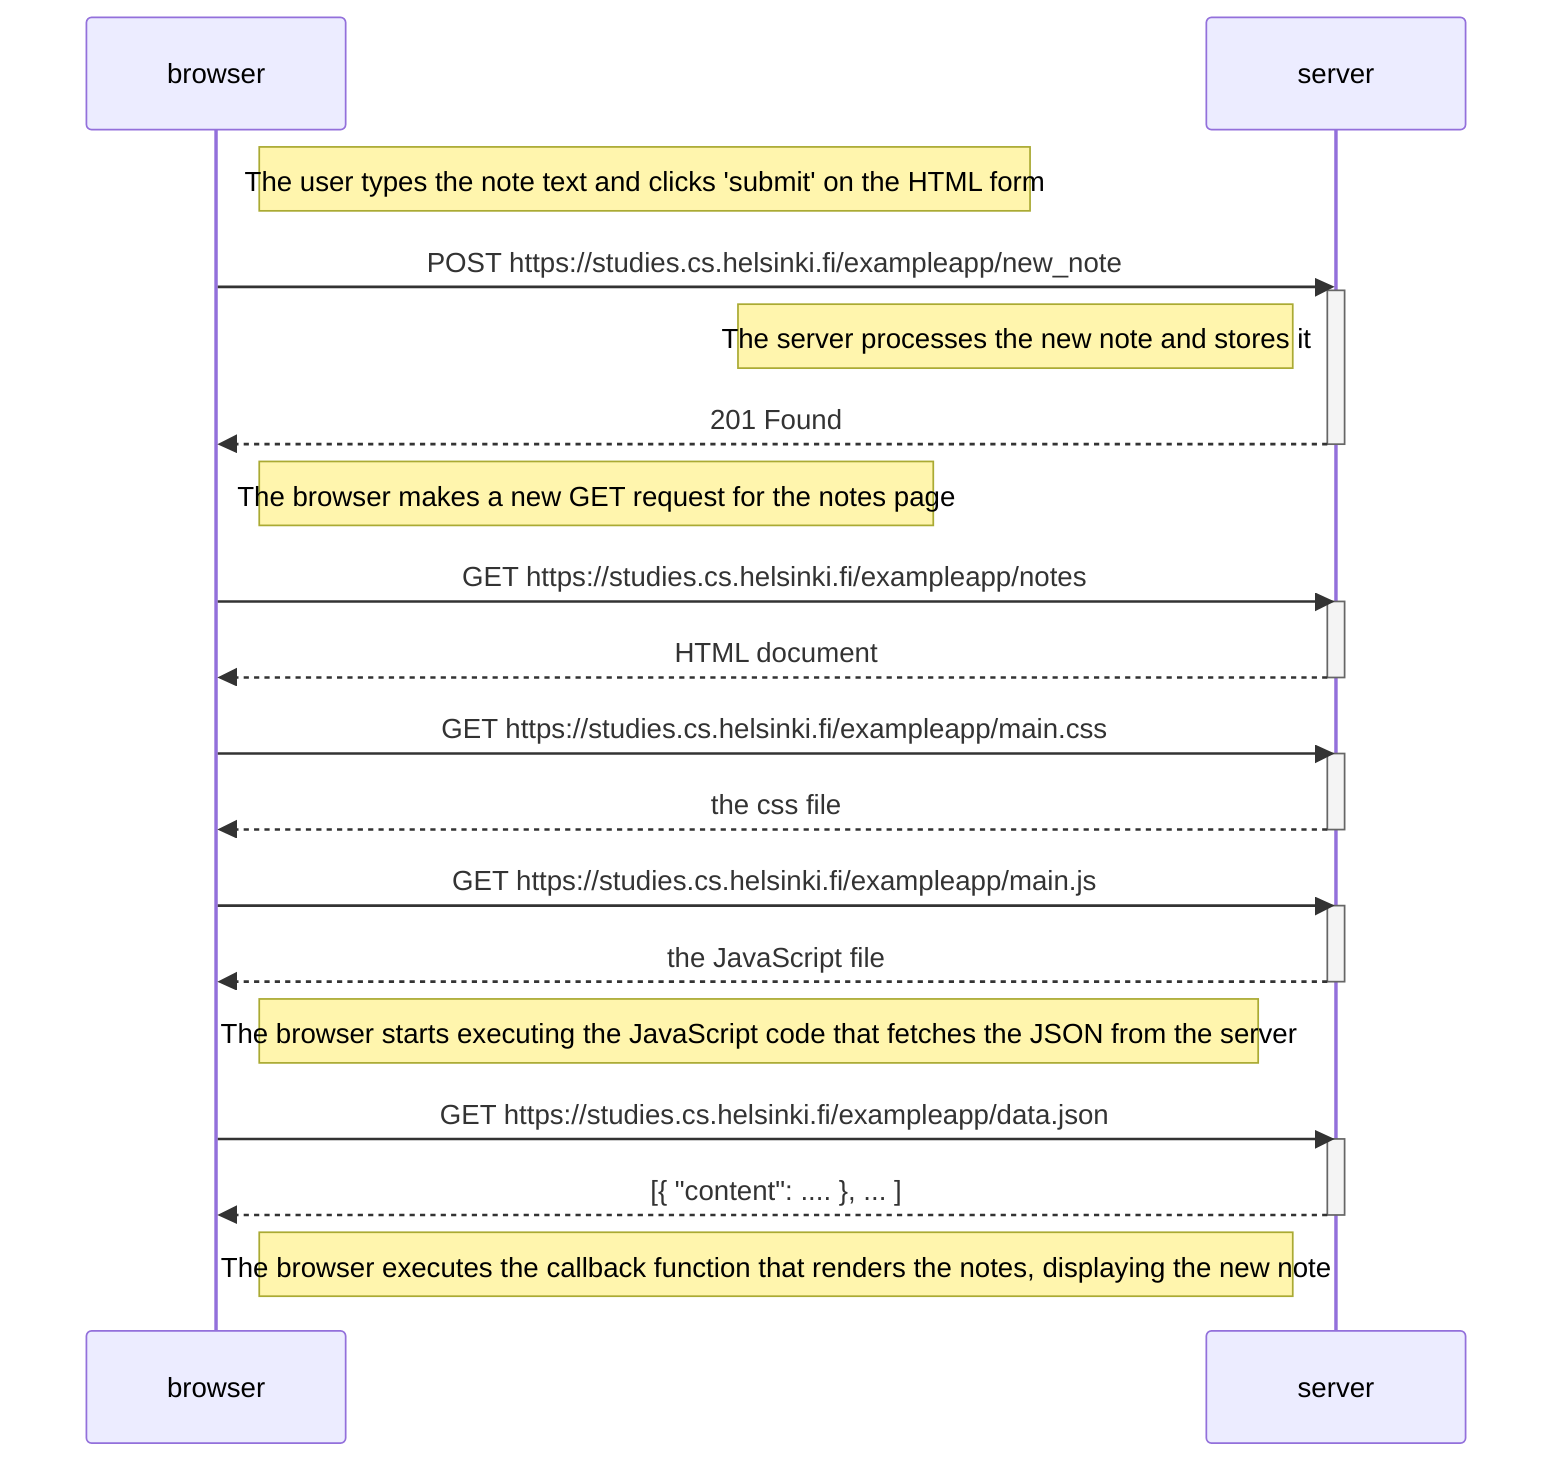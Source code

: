 sequenceDiagram
    participant browser
    participant server

    Note right of browser: The user types the note text and clicks 'submit' on the HTML form

    browser->>server: POST https://studies.cs.helsinki.fi/exampleapp/new_note
    activate server
    Note left of server: The server processes the new note and stores it

    server-->>browser: 201 Found
    deactivate server

    Note right of browser: The browser makes a new GET request for the notes page

    browser->>server: GET https://studies.cs.helsinki.fi/exampleapp/notes
    activate server
    server-->>browser: HTML document
    deactivate server

    browser->>server: GET https://studies.cs.helsinki.fi/exampleapp/main.css
    activate server
    server-->>browser: the css file
    deactivate server

    browser->>server: GET https://studies.cs.helsinki.fi/exampleapp/main.js
    activate server
    server-->>browser: the JavaScript file
    deactivate server

    Note right of browser: The browser starts executing the JavaScript code that fetches the JSON from the server

    browser->>server: GET https://studies.cs.helsinki.fi/exampleapp/data.json
    activate server
    server-->>browser: [{ "content": .... }, ... ]
    deactivate server

    Note right of browser: The browser executes the callback function that renders the notes, displaying the new note